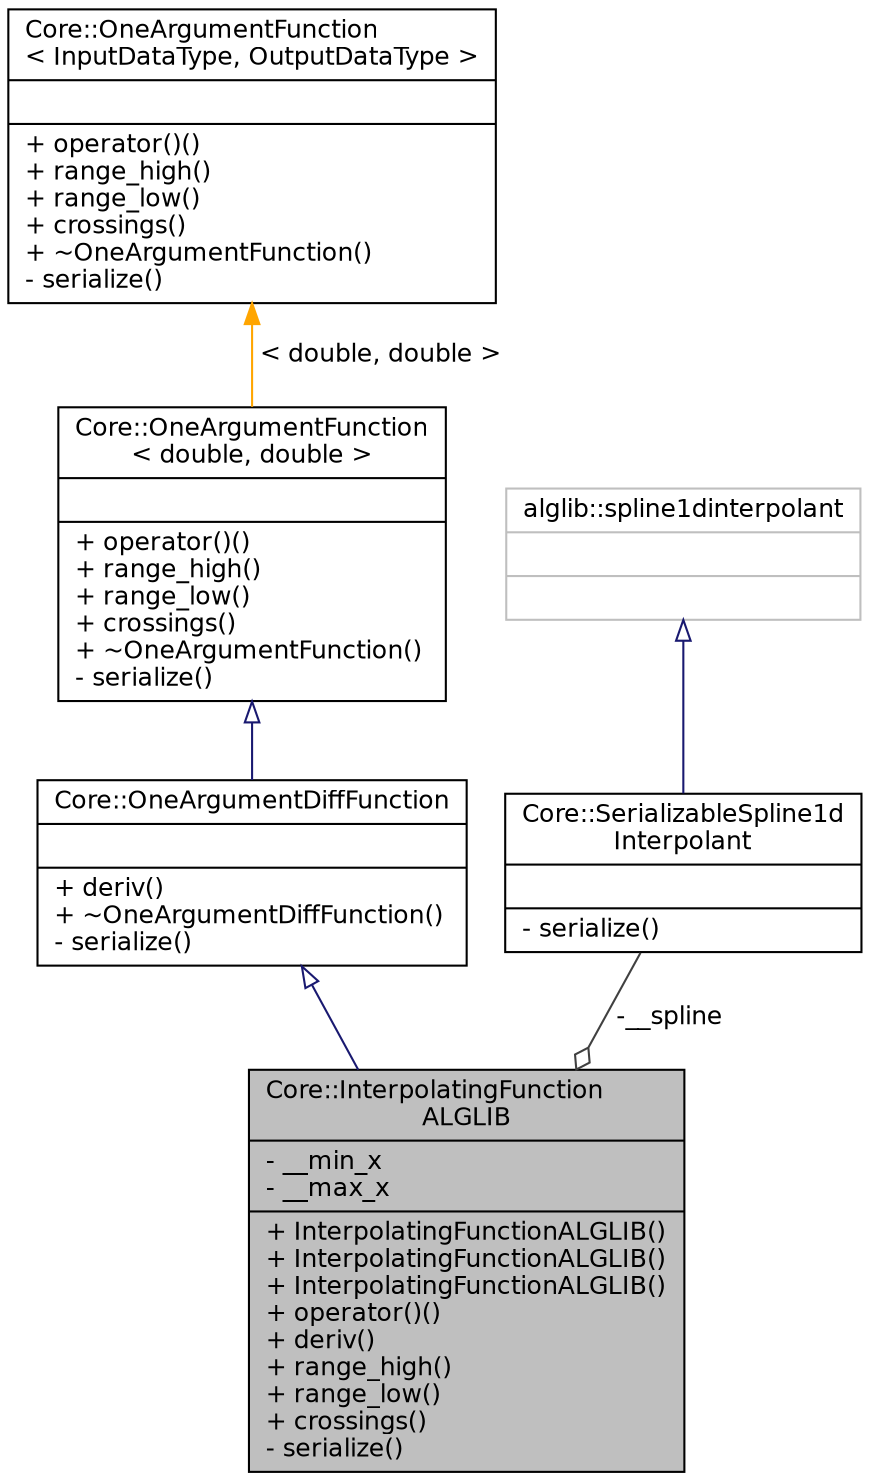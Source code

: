 digraph "Core::InterpolatingFunctionALGLIB"
{
 // INTERACTIVE_SVG=YES
  edge [fontname="Helvetica",fontsize="12",labelfontname="Helvetica",labelfontsize="12"];
  node [fontname="Helvetica",fontsize="12",shape=record];
  Node4 [label="{Core::InterpolatingFunction\lALGLIB\n|- __min_x\l- __max_x\l|+ InterpolatingFunctionALGLIB()\l+ InterpolatingFunctionALGLIB()\l+ InterpolatingFunctionALGLIB()\l+ operator()()\l+ deriv()\l+ range_high()\l+ range_low()\l+ crossings()\l- serialize()\l}",height=0.2,width=0.4,color="black", fillcolor="grey75", style="filled", fontcolor="black"];
  Node5 -> Node4 [dir="back",color="midnightblue",fontsize="12",style="solid",arrowtail="onormal",fontname="Helvetica"];
  Node5 [label="{Core::OneArgumentDiffFunction\n||+ deriv()\l+ ~OneArgumentDiffFunction()\l- serialize()\l}",height=0.2,width=0.4,color="black", fillcolor="white", style="filled",URL="$classCore_1_1OneArgumentDiffFunction.html",tooltip="A class representing a once differentiable function of a single argument. "];
  Node6 -> Node5 [dir="back",color="midnightblue",fontsize="12",style="solid",arrowtail="onormal",fontname="Helvetica"];
  Node6 [label="{Core::OneArgumentFunction\l\< double, double \>\n||+ operator()()\l+ range_high()\l+ range_low()\l+ crossings()\l+ ~OneArgumentFunction()\l- serialize()\l}",height=0.2,width=0.4,color="black", fillcolor="white", style="filled",URL="$classCore_1_1OneArgumentFunction.html"];
  Node7 -> Node6 [dir="back",color="orange",fontsize="12",style="solid",label=" \< double, double \>" ,fontname="Helvetica"];
  Node7 [label="{Core::OneArgumentFunction\l\< InputDataType, OutputDataType \>\n||+ operator()()\l+ range_high()\l+ range_low()\l+ crossings()\l+ ~OneArgumentFunction()\l- serialize()\l}",height=0.2,width=0.4,color="black", fillcolor="white", style="filled",URL="$classCore_1_1OneArgumentFunction.html",tooltip="The base class for functions which take a single argument and return a single value. "];
  Node8 -> Node4 [color="grey25",fontsize="12",style="solid",label=" -__spline" ,arrowhead="odiamond",fontname="Helvetica"];
  Node8 [label="{Core::SerializableSpline1d\lInterpolant\n||- serialize()\l}",height=0.2,width=0.4,color="black", fillcolor="white", style="filled",URL="$classCore_1_1SerializableSpline1dInterpolant.html",tooltip="A serializable (using boost serialization) alglib 1D interpolant. "];
  Node9 -> Node8 [dir="back",color="midnightblue",fontsize="12",style="solid",arrowtail="onormal",fontname="Helvetica"];
  Node9 [label="{alglib::spline1dinterpolant\n||}",height=0.2,width=0.4,color="grey75", fillcolor="white", style="filled"];
}
